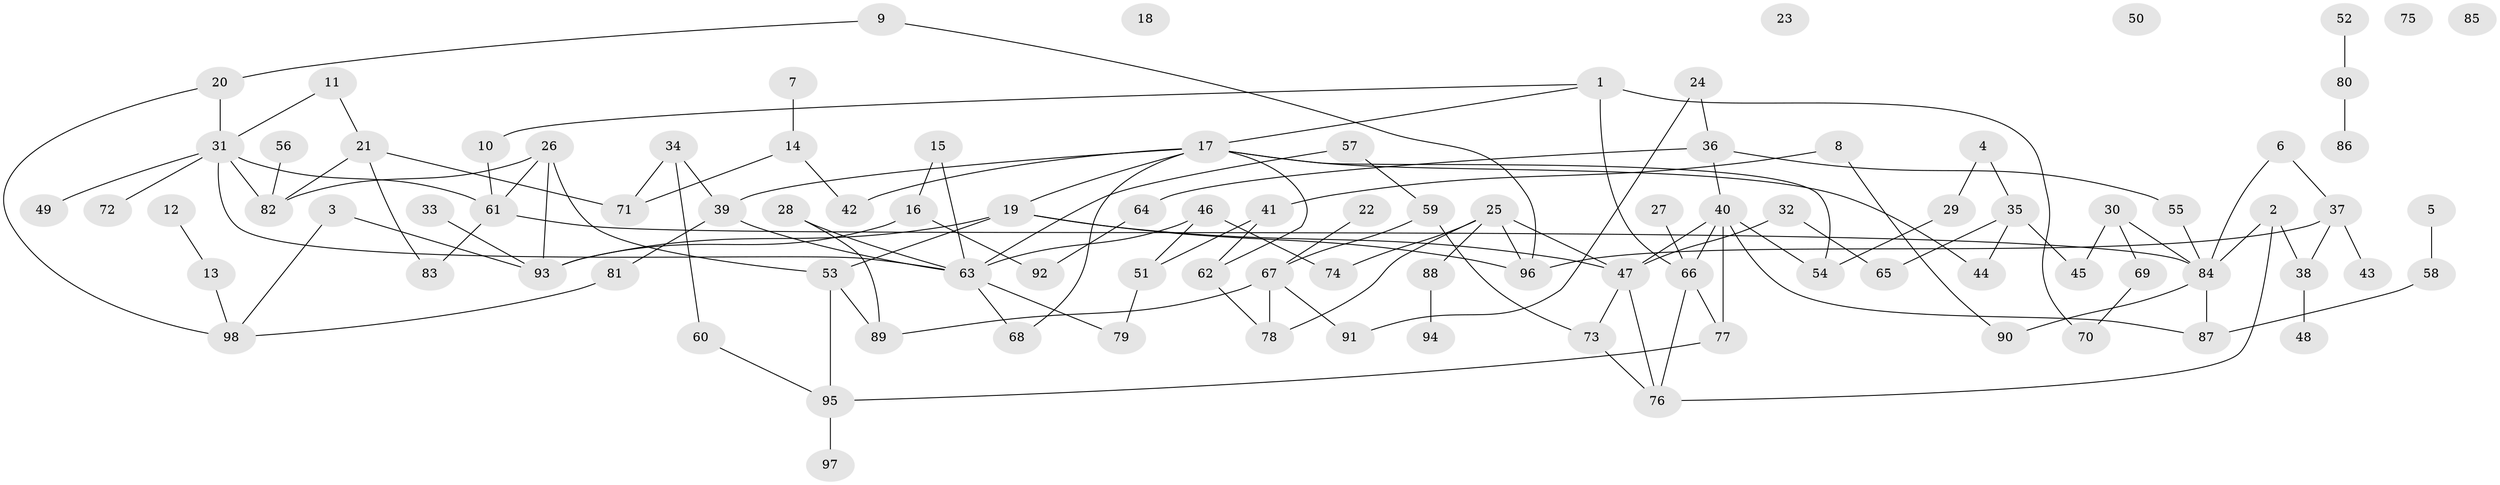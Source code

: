 // coarse degree distribution, {4: 0.15625, 8: 0.046875, 1: 0.203125, 3: 0.21875, 7: 0.046875, 0: 0.078125, 9: 0.015625, 2: 0.15625, 5: 0.046875, 6: 0.03125}
// Generated by graph-tools (version 1.1) at 2025/41/03/06/25 10:41:20]
// undirected, 98 vertices, 132 edges
graph export_dot {
graph [start="1"]
  node [color=gray90,style=filled];
  1;
  2;
  3;
  4;
  5;
  6;
  7;
  8;
  9;
  10;
  11;
  12;
  13;
  14;
  15;
  16;
  17;
  18;
  19;
  20;
  21;
  22;
  23;
  24;
  25;
  26;
  27;
  28;
  29;
  30;
  31;
  32;
  33;
  34;
  35;
  36;
  37;
  38;
  39;
  40;
  41;
  42;
  43;
  44;
  45;
  46;
  47;
  48;
  49;
  50;
  51;
  52;
  53;
  54;
  55;
  56;
  57;
  58;
  59;
  60;
  61;
  62;
  63;
  64;
  65;
  66;
  67;
  68;
  69;
  70;
  71;
  72;
  73;
  74;
  75;
  76;
  77;
  78;
  79;
  80;
  81;
  82;
  83;
  84;
  85;
  86;
  87;
  88;
  89;
  90;
  91;
  92;
  93;
  94;
  95;
  96;
  97;
  98;
  1 -- 10;
  1 -- 17;
  1 -- 66;
  1 -- 70;
  2 -- 38;
  2 -- 76;
  2 -- 84;
  3 -- 93;
  3 -- 98;
  4 -- 29;
  4 -- 35;
  5 -- 58;
  6 -- 37;
  6 -- 84;
  7 -- 14;
  8 -- 41;
  8 -- 90;
  9 -- 20;
  9 -- 96;
  10 -- 61;
  11 -- 21;
  11 -- 31;
  12 -- 13;
  13 -- 98;
  14 -- 42;
  14 -- 71;
  15 -- 16;
  15 -- 63;
  16 -- 92;
  16 -- 93;
  17 -- 19;
  17 -- 39;
  17 -- 42;
  17 -- 44;
  17 -- 54;
  17 -- 62;
  17 -- 68;
  19 -- 47;
  19 -- 53;
  19 -- 93;
  19 -- 96;
  20 -- 31;
  20 -- 98;
  21 -- 71;
  21 -- 82;
  21 -- 83;
  22 -- 67;
  24 -- 36;
  24 -- 91;
  25 -- 47;
  25 -- 74;
  25 -- 78;
  25 -- 88;
  25 -- 96;
  26 -- 53;
  26 -- 61;
  26 -- 82;
  26 -- 93;
  27 -- 66;
  28 -- 63;
  28 -- 89;
  29 -- 54;
  30 -- 45;
  30 -- 69;
  30 -- 84;
  31 -- 49;
  31 -- 61;
  31 -- 63;
  31 -- 72;
  31 -- 82;
  32 -- 47;
  32 -- 65;
  33 -- 93;
  34 -- 39;
  34 -- 60;
  34 -- 71;
  35 -- 44;
  35 -- 45;
  35 -- 65;
  36 -- 40;
  36 -- 55;
  36 -- 64;
  37 -- 38;
  37 -- 43;
  37 -- 96;
  38 -- 48;
  39 -- 63;
  39 -- 81;
  40 -- 47;
  40 -- 54;
  40 -- 66;
  40 -- 77;
  40 -- 87;
  41 -- 51;
  41 -- 62;
  46 -- 51;
  46 -- 63;
  46 -- 74;
  47 -- 73;
  47 -- 76;
  51 -- 79;
  52 -- 80;
  53 -- 89;
  53 -- 95;
  55 -- 84;
  56 -- 82;
  57 -- 59;
  57 -- 63;
  58 -- 87;
  59 -- 67;
  59 -- 73;
  60 -- 95;
  61 -- 83;
  61 -- 84;
  62 -- 78;
  63 -- 68;
  63 -- 79;
  64 -- 92;
  66 -- 76;
  66 -- 77;
  67 -- 78;
  67 -- 89;
  67 -- 91;
  69 -- 70;
  73 -- 76;
  77 -- 95;
  80 -- 86;
  81 -- 98;
  84 -- 87;
  84 -- 90;
  88 -- 94;
  95 -- 97;
}
